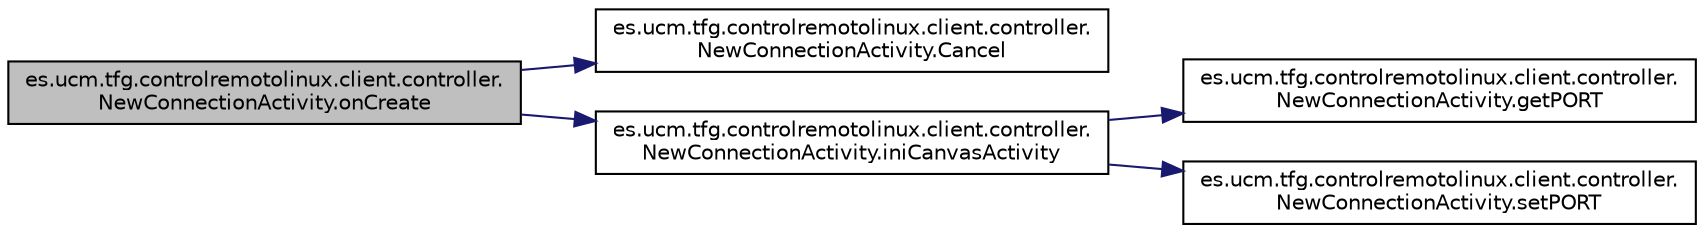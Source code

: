 digraph "es.ucm.tfg.controlremotolinux.client.controller.NewConnectionActivity.onCreate"
{
  edge [fontname="Helvetica",fontsize="10",labelfontname="Helvetica",labelfontsize="10"];
  node [fontname="Helvetica",fontsize="10",shape=record];
  rankdir="LR";
  Node1 [label="es.ucm.tfg.controlremotolinux.client.controller.\lNewConnectionActivity.onCreate",height=0.2,width=0.4,color="black", fillcolor="grey75", style="filled" fontcolor="black"];
  Node1 -> Node2 [color="midnightblue",fontsize="10",style="solid",fontname="Helvetica"];
  Node2 [label="es.ucm.tfg.controlremotolinux.client.controller.\lNewConnectionActivity.Cancel",height=0.2,width=0.4,color="black", fillcolor="white", style="filled",URL="$classes_1_1ucm_1_1tfg_1_1controlremotolinux_1_1client_1_1controller_1_1NewConnectionActivity.html#ad098162cf9ce53b7964cc7887a534789"];
  Node1 -> Node3 [color="midnightblue",fontsize="10",style="solid",fontname="Helvetica"];
  Node3 [label="es.ucm.tfg.controlremotolinux.client.controller.\lNewConnectionActivity.iniCanvasActivity",height=0.2,width=0.4,color="black", fillcolor="white", style="filled",URL="$classes_1_1ucm_1_1tfg_1_1controlremotolinux_1_1client_1_1controller_1_1NewConnectionActivity.html#af58815772336a22f531303604ecd4836"];
  Node3 -> Node4 [color="midnightblue",fontsize="10",style="solid",fontname="Helvetica"];
  Node4 [label="es.ucm.tfg.controlremotolinux.client.controller.\lNewConnectionActivity.getPORT",height=0.2,width=0.4,color="black", fillcolor="white", style="filled",URL="$classes_1_1ucm_1_1tfg_1_1controlremotolinux_1_1client_1_1controller_1_1NewConnectionActivity.html#a38702c3658024533235e91e188f29764"];
  Node3 -> Node5 [color="midnightblue",fontsize="10",style="solid",fontname="Helvetica"];
  Node5 [label="es.ucm.tfg.controlremotolinux.client.controller.\lNewConnectionActivity.setPORT",height=0.2,width=0.4,color="black", fillcolor="white", style="filled",URL="$classes_1_1ucm_1_1tfg_1_1controlremotolinux_1_1client_1_1controller_1_1NewConnectionActivity.html#a90e87d0692aad48bf27131a67e01de3c"];
}
